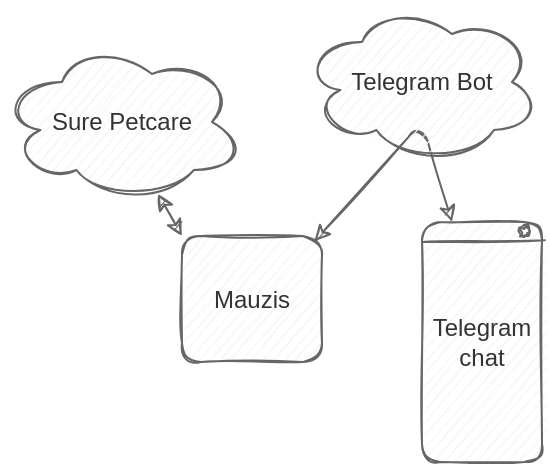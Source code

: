 <mxfile version="14.4.9" type="device"><diagram id="3YcLcnav1BOcSG4xQ_2O" name="Page-1"><mxGraphModel dx="817" dy="313" grid="1" gridSize="10" guides="1" tooltips="1" connect="1" arrows="1" fold="1" page="1" pageScale="1" pageWidth="827" pageHeight="1169" math="0" shadow="0"><root><mxCell id="0"/><mxCell id="1" parent="0"/><mxCell id="ibESbj7DcfNNEL0wnVqV-1" value="Sure Petcare" style="ellipse;shape=cloud;whiteSpace=wrap;html=1;fillColor=#f5f5f5;strokeColor=#666666;fontColor=#333333;shadow=0;sketch=1;" vertex="1" parent="1"><mxGeometry x="60" y="230" width="120" height="80" as="geometry"/></mxCell><mxCell id="ibESbj7DcfNNEL0wnVqV-2" value="" style="endArrow=classic;html=1;entryX=0.65;entryY=0.949;entryDx=0;entryDy=0;entryPerimeter=0;sketch=1;fillColor=#f5f5f5;strokeColor=#666666;startArrow=classic;startFill=1;exitX=0;exitY=0;exitDx=0;exitDy=0;" edge="1" parent="1" source="ibESbj7DcfNNEL0wnVqV-3" target="ibESbj7DcfNNEL0wnVqV-1"><mxGeometry width="50" height="50" relative="1" as="geometry"><mxPoint x="114" y="360" as="sourcePoint"/><mxPoint x="290" y="270" as="targetPoint"/></mxGeometry></mxCell><mxCell id="ibESbj7DcfNNEL0wnVqV-3" value="&lt;span&gt;Mauzis&lt;br&gt;&lt;/span&gt;" style="rounded=1;whiteSpace=wrap;html=1;shadow=0;sketch=1;fillColor=#f5f5f5;strokeColor=#666666;fontColor=#333333;" vertex="1" parent="1"><mxGeometry x="150" y="327" width="70" height="63" as="geometry"/></mxCell><mxCell id="ibESbj7DcfNNEL0wnVqV-6" value="Telegram&lt;br&gt;chat" style="rounded=1;whiteSpace=wrap;html=1;shadow=0;sketch=1;fillColor=#f5f5f5;strokeColor=#666666;fontColor=#333333;" vertex="1" parent="1"><mxGeometry x="270" y="320" width="60" height="120" as="geometry"/></mxCell><mxCell id="ibESbj7DcfNNEL0wnVqV-8" value="" style="endArrow=none;html=1;strokeColor=#666666;fillColor=#f5f5f5;sketch=1;entryX=1.024;entryY=0.076;entryDx=0;entryDy=0;entryPerimeter=0;" edge="1" parent="1" target="ibESbj7DcfNNEL0wnVqV-6"><mxGeometry width="50" height="50" relative="1" as="geometry"><mxPoint x="270" y="330" as="sourcePoint"/><mxPoint x="315" y="330" as="targetPoint"/></mxGeometry></mxCell><mxCell id="ibESbj7DcfNNEL0wnVqV-9" value="" style="ellipse;whiteSpace=wrap;html=1;aspect=fixed;shadow=0;sketch=1;fillColor=#f5f5f5;strokeColor=#666666;fontColor=#333333;" vertex="1" parent="1"><mxGeometry x="319" y="322" width="5" height="5" as="geometry"/></mxCell><mxCell id="ibESbj7DcfNNEL0wnVqV-17" value="" style="endArrow=classic;html=1;entryX=0.25;entryY=0;entryDx=0;entryDy=0;sketch=1;fillColor=#f5f5f5;strokeColor=#666666;startArrow=classic;startFill=1;exitX=0.944;exitY=0.044;exitDx=0;exitDy=0;exitPerimeter=0;" edge="1" parent="1" source="ibESbj7DcfNNEL0wnVqV-3" target="ibESbj7DcfNNEL0wnVqV-6"><mxGeometry width="50" height="50" relative="1" as="geometry"><mxPoint x="212.5" y="337" as="sourcePoint"/><mxPoint x="286" y="286" as="targetPoint"/><Array as="points"><mxPoint x="270" y="270"/></Array></mxGeometry></mxCell><mxCell id="ibESbj7DcfNNEL0wnVqV-4" value="Telegram Bot" style="ellipse;shape=cloud;whiteSpace=wrap;html=1;fillColor=#f5f5f5;strokeColor=#666666;fontColor=#333333;shadow=0;sketch=1;" vertex="1" parent="1"><mxGeometry x="210" y="210" width="120" height="80" as="geometry"/></mxCell></root></mxGraphModel></diagram></mxfile>